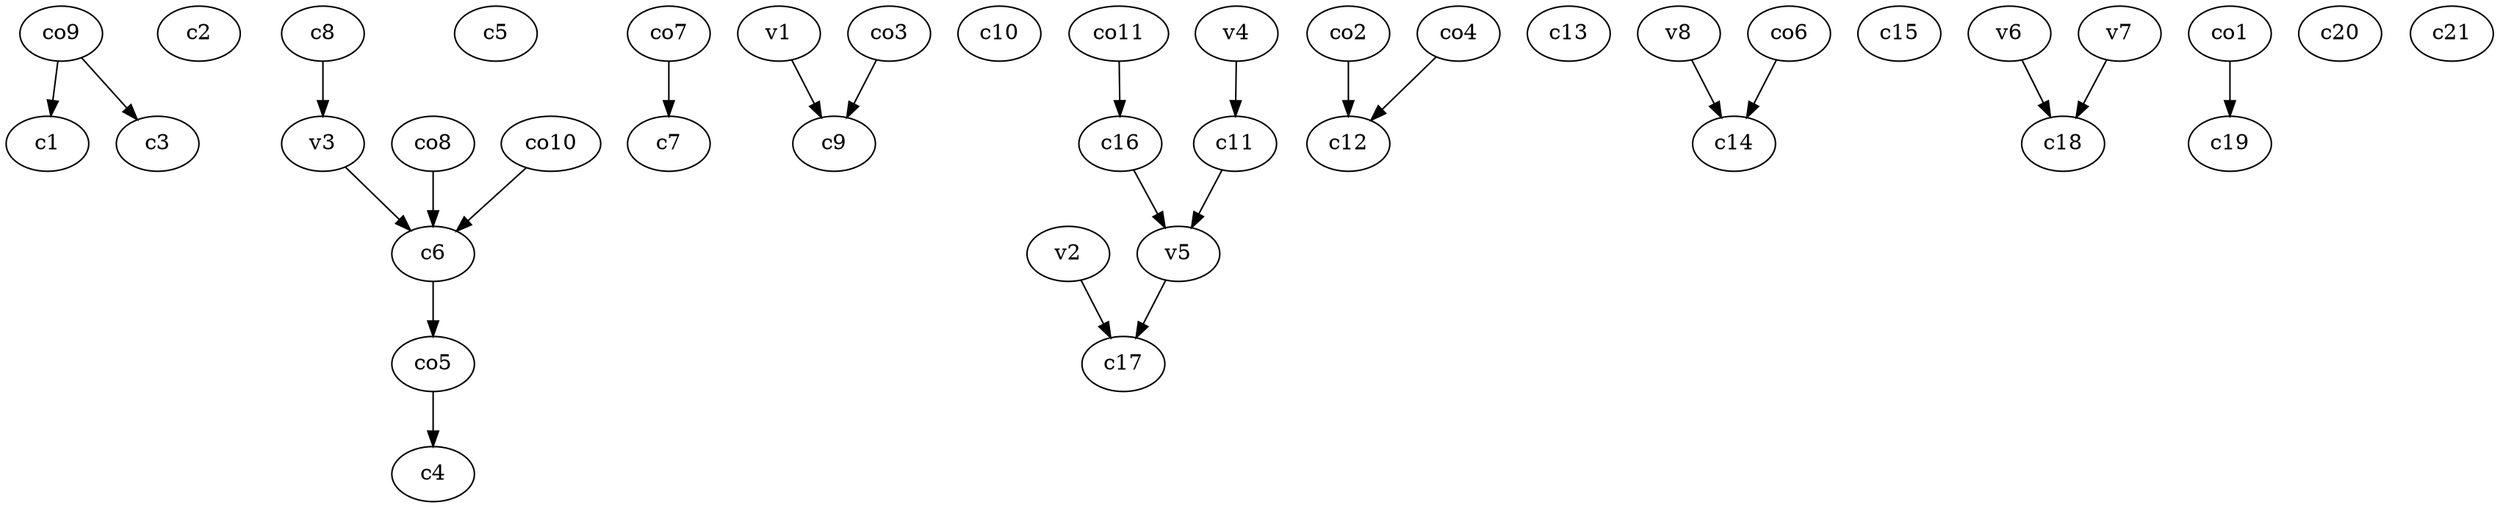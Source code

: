 strict digraph  {
c1;
c2;
c3;
c4;
c5;
c6;
c7;
c8;
c9;
c10;
c11;
c12;
c13;
c14;
c15;
c16;
c17;
c18;
c19;
c20;
c21;
v1;
v2;
v3;
v4;
v5;
v6;
v7;
v8;
co1;
co2;
co3;
co4;
co5;
co6;
co7;
co8;
co9;
co10;
co11;
c6 -> co5  [weight=1];
c8 -> v3  [weight=1];
c11 -> v5  [weight=1];
c16 -> v5  [weight=1];
v1 -> c9  [weight=1];
v2 -> c17  [weight=1];
v3 -> c6  [weight=1];
v4 -> c11  [weight=1];
v5 -> c17  [weight=1];
v6 -> c18  [weight=1];
v7 -> c18  [weight=1];
v8 -> c14  [weight=1];
co1 -> c19  [weight=1];
co2 -> c12  [weight=1];
co3 -> c9  [weight=1];
co4 -> c12  [weight=1];
co5 -> c4  [weight=1];
co6 -> c14  [weight=1];
co7 -> c7  [weight=1];
co8 -> c6  [weight=1];
co9 -> c3  [weight=1];
co9 -> c1  [weight=1];
co10 -> c6  [weight=1];
co11 -> c16  [weight=1];
}
